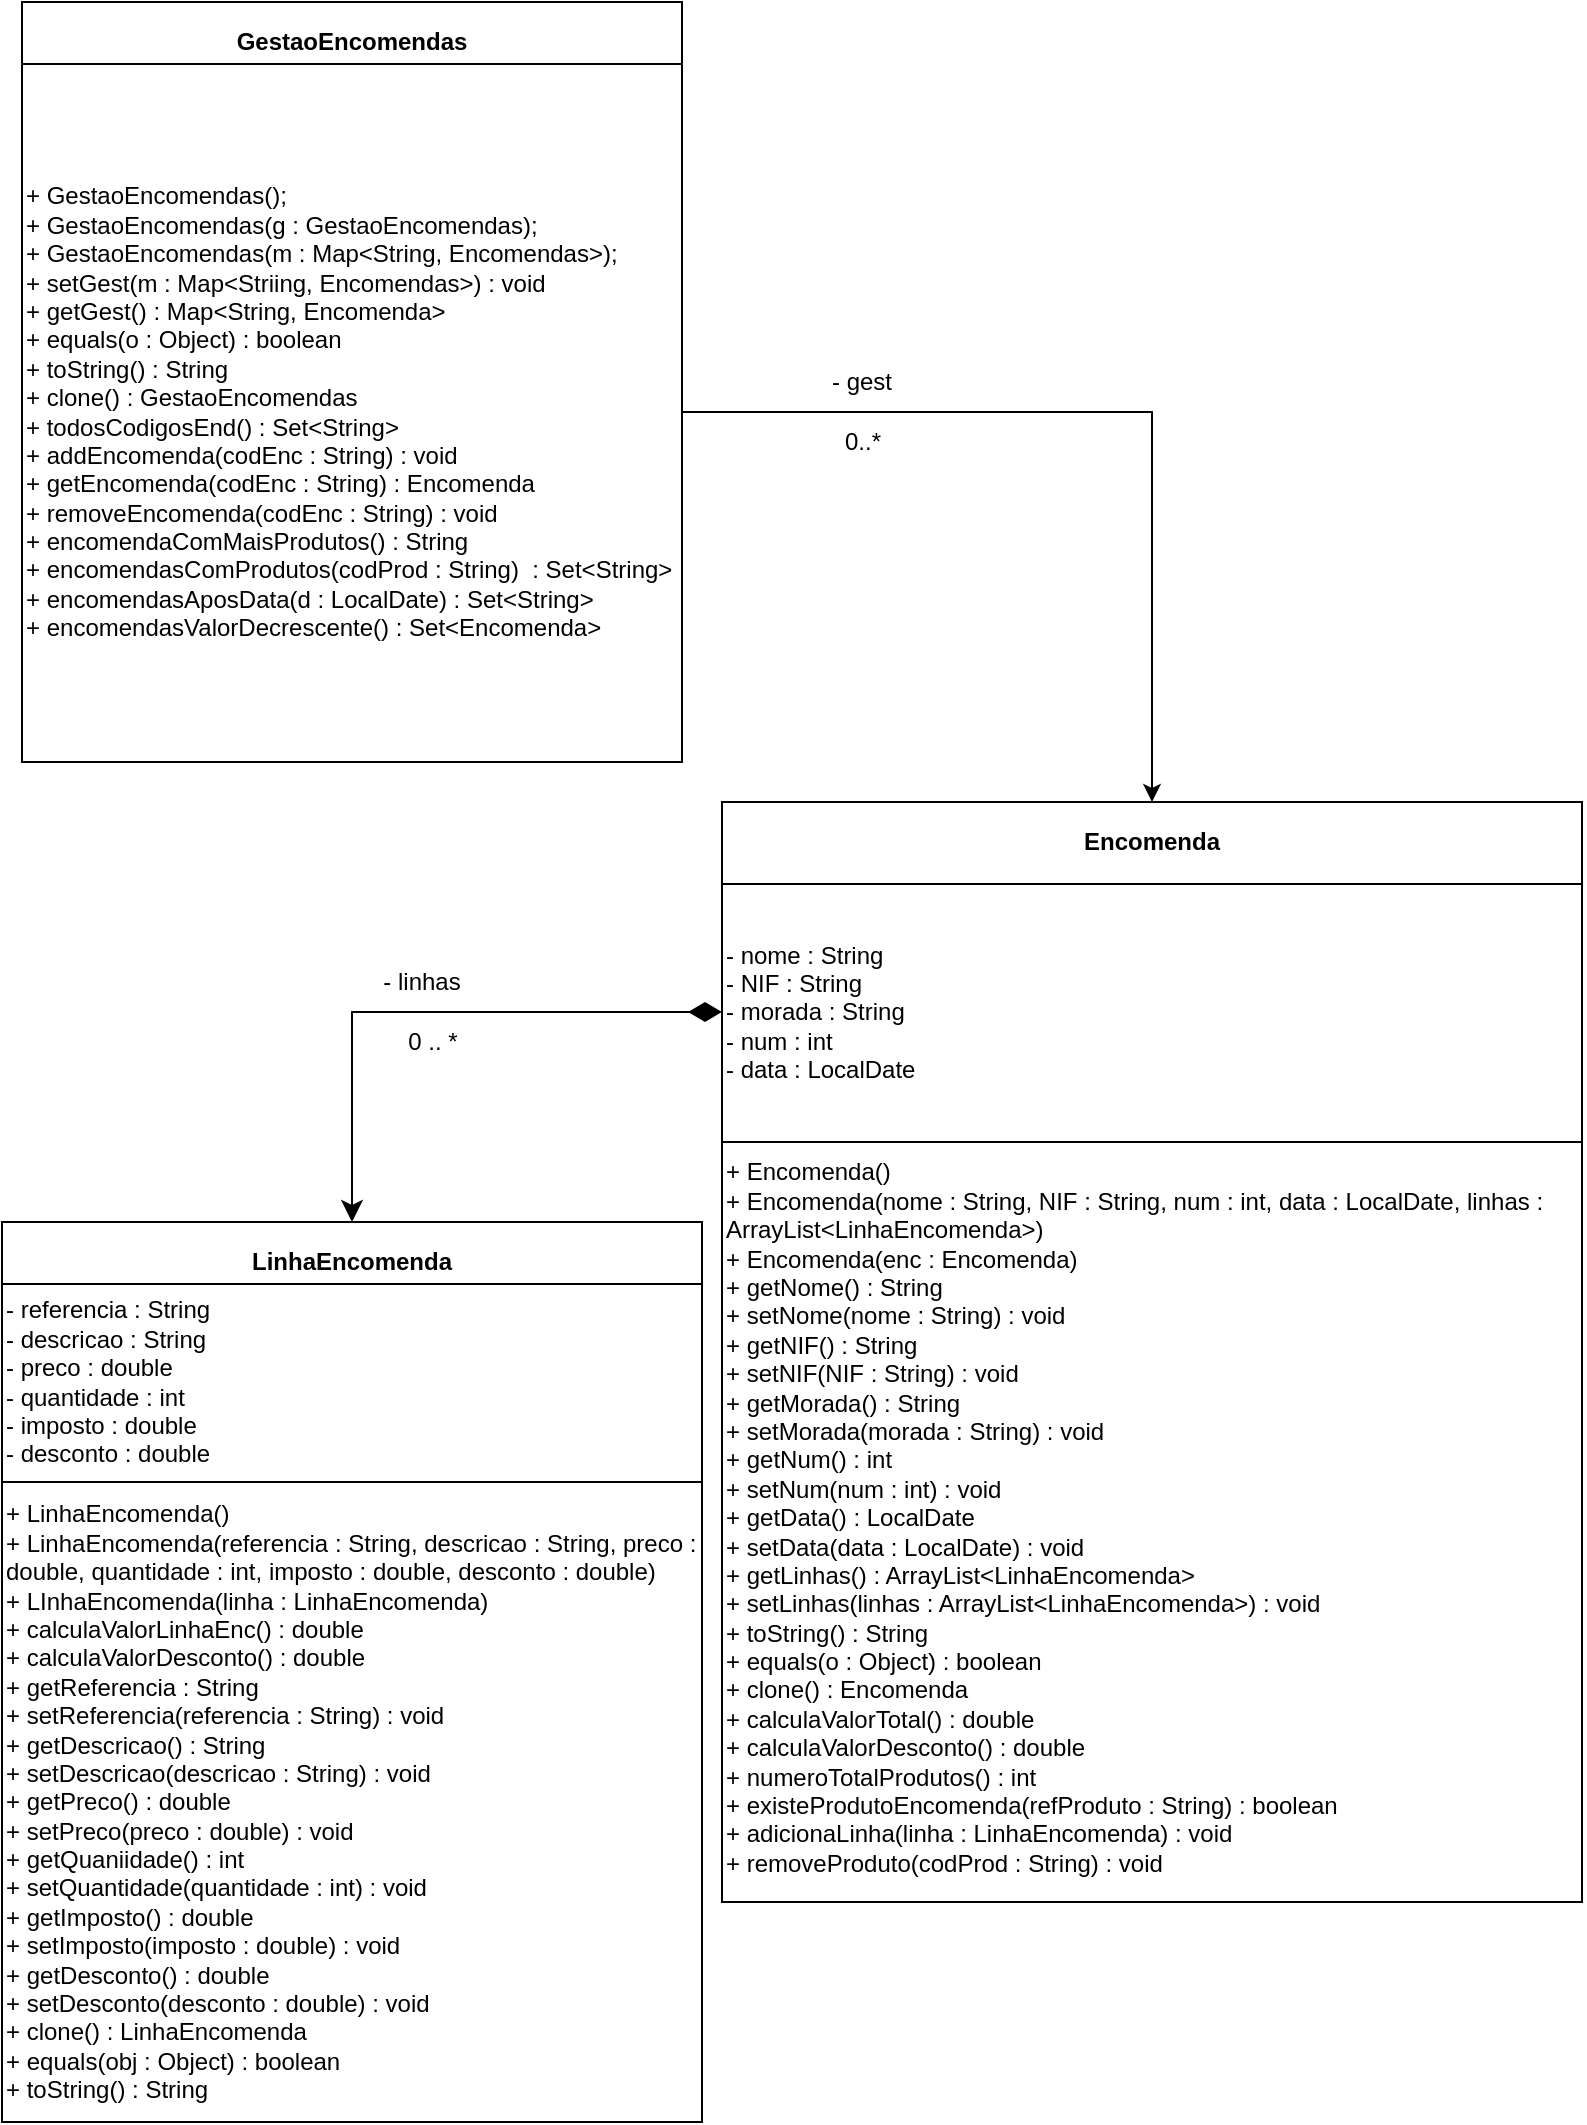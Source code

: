 <mxfile version="12.9.8"><diagram id="OhGJ9lejOHVIS8qMqcgg" name="Page-1"><mxGraphModel dx="854" dy="1534" grid="1" gridSize="10" guides="1" tooltips="1" connect="1" arrows="1" fold="1" page="1" pageScale="1" pageWidth="850" pageHeight="1100" math="0" shadow="0"><root><mxCell id="0"/><mxCell id="1" parent="0"/><mxCell id="GS9kY0kqESWE7VCQq51g-1" value="" style="shape=internalStorage;whiteSpace=wrap;html=1;backgroundOutline=1;dx=0;dy=31;" vertex="1" parent="1"><mxGeometry x="40" y="30" width="330" height="380" as="geometry"/></mxCell><mxCell id="GS9kY0kqESWE7VCQq51g-2" value="&lt;b&gt;GestaoEncomendas&lt;/b&gt;" style="text;html=1;strokeColor=none;fillColor=none;align=center;verticalAlign=middle;whiteSpace=wrap;rounded=0;" vertex="1" parent="1"><mxGeometry x="140" y="40" width="130" height="20" as="geometry"/></mxCell><mxCell id="GS9kY0kqESWE7VCQq51g-4" style="edgeStyle=orthogonalEdgeStyle;rounded=0;orthogonalLoop=1;jettySize=auto;html=1;entryX=0.5;entryY=0;entryDx=0;entryDy=0;" edge="1" parent="1" source="GS9kY0kqESWE7VCQq51g-3" target="GS9kY0kqESWE7VCQq51g-5"><mxGeometry relative="1" as="geometry"><mxPoint x="560" y="420.0" as="targetPoint"/></mxGeometry></mxCell><mxCell id="GS9kY0kqESWE7VCQq51g-3" value="&lt;div align=&quot;left&quot;&gt;+ GestaoEncomendas();&lt;/div&gt;&lt;div align=&quot;left&quot;&gt;+ GestaoEncomendas(g : GestaoEncomendas);&lt;/div&gt;&lt;div align=&quot;left&quot;&gt;+ GestaoEncomendas(m : Map&amp;lt;String, Encomendas&amp;gt;);&lt;/div&gt;&lt;div align=&quot;left&quot;&gt;+ setGest(m : Map&amp;lt;Striing, Encomendas&amp;gt;) : void&lt;/div&gt;&lt;div align=&quot;left&quot;&gt;+ getGest() : Map&amp;lt;String, Encomenda&amp;gt;&lt;/div&gt;&lt;div align=&quot;left&quot;&gt;+ equals(o : Object) : boolean&lt;/div&gt;&lt;div align=&quot;left&quot;&gt;+ toString() : String&lt;/div&gt;&lt;div align=&quot;left&quot;&gt;+ clone() : GestaoEncomendas&lt;/div&gt;&lt;div align=&quot;left&quot;&gt;+ todosCodigosEnd() : Set&amp;lt;String&amp;gt;&lt;/div&gt;&lt;div align=&quot;left&quot;&gt;+ addEncomenda(codEnc : String) : void&lt;/div&gt;&lt;div align=&quot;left&quot;&gt;+ getEncomenda(codEnc : String) : Encomenda&lt;/div&gt;&lt;div align=&quot;left&quot;&gt;+ removeEncomenda(codEnc : String) : void&lt;/div&gt;&lt;div align=&quot;left&quot;&gt;+ encomendaComMaisProdutos() : String&lt;/div&gt;&lt;div align=&quot;left&quot;&gt;+ encomendasComProdutos(codProd : String)&amp;nbsp; : Set&amp;lt;String&amp;gt;&lt;/div&gt;&lt;div align=&quot;left&quot;&gt;+ encomendasAposData(d : LocalDate) : Set&amp;lt;String&amp;gt;&lt;/div&gt;&lt;div align=&quot;left&quot;&gt;+ encomendasValorDecrescente() : Set&amp;lt;Encomenda&amp;gt;&lt;br&gt;&lt;/div&gt;" style="text;html=1;strokeColor=none;fillColor=none;align=left;verticalAlign=middle;whiteSpace=wrap;rounded=0;" vertex="1" parent="1"><mxGeometry x="40" y="60" width="330" height="350" as="geometry"/></mxCell><mxCell id="GS9kY0kqESWE7VCQq51g-5" value="" style="shape=internalStorage;whiteSpace=wrap;html=1;backgroundOutline=1;dx=0;dy=41;" vertex="1" parent="1"><mxGeometry x="390" y="430" width="430" height="550" as="geometry"/></mxCell><mxCell id="GS9kY0kqESWE7VCQq51g-6" value="" style="endArrow=none;html=1;" edge="1" parent="1" target="GS9kY0kqESWE7VCQq51g-5"><mxGeometry width="50" height="50" relative="1" as="geometry"><mxPoint x="390" y="600" as="sourcePoint"/><mxPoint x="440" y="550" as="targetPoint"/><Array as="points"><mxPoint x="820" y="600"/></Array></mxGeometry></mxCell><mxCell id="GS9kY0kqESWE7VCQq51g-7" value="&lt;b&gt;Encomenda&lt;/b&gt;" style="text;html=1;strokeColor=none;fillColor=none;align=center;verticalAlign=middle;whiteSpace=wrap;rounded=0;" vertex="1" parent="1"><mxGeometry x="560" y="430" width="90" height="40" as="geometry"/></mxCell><mxCell id="GS9kY0kqESWE7VCQq51g-19" style="edgeStyle=orthogonalEdgeStyle;rounded=0;orthogonalLoop=1;jettySize=auto;html=1;startArrow=diamondThin;startFill=1;endSize=8;startSize=14;" edge="1" parent="1" source="GS9kY0kqESWE7VCQq51g-8" target="GS9kY0kqESWE7VCQq51g-16"><mxGeometry relative="1" as="geometry"/></mxCell><mxCell id="GS9kY0kqESWE7VCQq51g-8" value="&lt;div&gt;- nome : String&lt;/div&gt;&lt;div&gt;- NIF : String&lt;/div&gt;&lt;div&gt;- morada : String&lt;/div&gt;&lt;div&gt;- num : int&lt;/div&gt;&lt;div&gt;- data : LocalDate&lt;/div&gt;" style="text;html=1;strokeColor=none;fillColor=none;align=left;verticalAlign=middle;whiteSpace=wrap;rounded=0;" vertex="1" parent="1"><mxGeometry x="390" y="470" width="430" height="130" as="geometry"/></mxCell><mxCell id="GS9kY0kqESWE7VCQq51g-9" value="&lt;div&gt;+ Encomenda()&lt;/div&gt;&lt;div&gt;+ Encomenda(nome : String, NIF : String, num : int, data : LocalDate, linhas : ArrayList&amp;lt;LinhaEncomenda&amp;gt;)&lt;/div&gt;&lt;div&gt;+ Encomenda(enc : Encomenda)&lt;/div&gt;&lt;div&gt;+ getNome() : String&lt;/div&gt;&lt;div&gt;+ setNome(nome : String) : void&lt;/div&gt;&lt;div&gt;+ getNIF() : String&lt;/div&gt;&lt;div&gt;+ setNIF(NIF : String) : void&lt;/div&gt;&lt;div&gt;+ getMorada() : String&lt;/div&gt;&lt;div&gt;+ setMorada(morada : String) : void&lt;/div&gt;&lt;div&gt;+ getNum() : int&lt;/div&gt;&lt;div&gt;+ setNum(num : int) : void&lt;/div&gt;&lt;div&gt;+ getData() : LocalDate&lt;/div&gt;&lt;div&gt;+ setData(data : LocalDate) : void&lt;/div&gt;&lt;div&gt;+ getLinhas() : ArrayList&amp;lt;LinhaEncomenda&amp;gt;&lt;/div&gt;&lt;div&gt;+ setLinhas(linhas : ArrayList&amp;lt;LinhaEncomenda&amp;gt;) : void&lt;/div&gt;&lt;div&gt;+ toString() : String&lt;/div&gt;&lt;div&gt;+ equals(o : Object) : boolean&lt;br&gt;+ clone() : Encomenda&lt;br&gt;+ calculaValorTotal() : double&lt;br&gt;+ calculaValorDesconto() : double&lt;/div&gt;&lt;div&gt;+ numeroTotalProdutos() : int&lt;br&gt;+ existeProdutoEncomenda(refProduto : String) : boolean&lt;/div&gt;&lt;div&gt;+ adicionaLinha(linha : LinhaEncomenda) : void&lt;/div&gt;&lt;div&gt;+ removeProduto(codProd : String) : void&lt;br&gt;&lt;/div&gt;&lt;div&gt;&lt;br&gt;&lt;/div&gt;" style="text;html=1;strokeColor=none;fillColor=none;align=left;verticalAlign=middle;whiteSpace=wrap;rounded=0;" vertex="1" parent="1"><mxGeometry x="390" y="600" width="430" height="390" as="geometry"/></mxCell><mxCell id="GS9kY0kqESWE7VCQq51g-16" value="" style="shape=internalStorage;whiteSpace=wrap;html=1;backgroundOutline=1;dx=0;dy=31;" vertex="1" parent="1"><mxGeometry x="30" y="640" width="350" height="450" as="geometry"/></mxCell><mxCell id="GS9kY0kqESWE7VCQq51g-20" value="&lt;b&gt;LinhaEncomenda&lt;/b&gt;" style="text;html=1;strokeColor=none;fillColor=none;align=center;verticalAlign=middle;whiteSpace=wrap;rounded=0;" vertex="1" parent="1"><mxGeometry x="185" y="650" width="40" height="20" as="geometry"/></mxCell><mxCell id="GS9kY0kqESWE7VCQq51g-23" value="" style="endArrow=none;html=1;exitX=0;exitY=1;exitDx=0;exitDy=0;entryX=1;entryY=1;entryDx=0;entryDy=0;" edge="1" parent="1" source="GS9kY0kqESWE7VCQq51g-24" target="GS9kY0kqESWE7VCQq51g-24"><mxGeometry width="50" height="50" relative="1" as="geometry"><mxPoint x="27" y="800" as="sourcePoint"/><mxPoint x="342" y="800" as="targetPoint"/></mxGeometry></mxCell><mxCell id="GS9kY0kqESWE7VCQq51g-24" value="&lt;div&gt;- referencia : String&lt;/div&gt;&lt;div&gt;- descricao : String&lt;/div&gt;&lt;div&gt;- preco : double&lt;/div&gt;&lt;div&gt;- quantidade : int&lt;/div&gt;&lt;div&gt;- imposto : double&lt;/div&gt;&lt;div&gt;- desconto : double&lt;br&gt;&lt;/div&gt;" style="text;html=1;strokeColor=none;fillColor=none;align=left;verticalAlign=middle;whiteSpace=wrap;rounded=0;" vertex="1" parent="1"><mxGeometry x="30" y="670" width="350" height="100" as="geometry"/></mxCell><mxCell id="GS9kY0kqESWE7VCQq51g-25" value="&lt;div align=&quot;left&quot;&gt;+ LinhaEncomenda()&lt;/div&gt;&lt;div align=&quot;left&quot;&gt;+ LinhaEncomenda(referencia : String, descricao : String, preco : double, quantidade : int, imposto : double, desconto : double) &lt;br&gt;&lt;/div&gt;&lt;div align=&quot;left&quot;&gt;+ LInhaEncomenda(linha : LinhaEncomenda)&lt;/div&gt;&lt;div align=&quot;left&quot;&gt;+ calculaValorLinhaEnc() : double&lt;/div&gt;&lt;div align=&quot;left&quot;&gt;+ calculaValorDesconto() : double&lt;/div&gt;&lt;div align=&quot;left&quot;&gt;+ getReferencia : String&lt;/div&gt;&lt;div align=&quot;left&quot;&gt;+ setReferencia(referencia : String) : void&lt;/div&gt;&lt;div align=&quot;left&quot;&gt;+ getDescricao() : String&lt;/div&gt;&lt;div align=&quot;left&quot;&gt;+ setDescricao(descricao : String) : void&lt;/div&gt;&lt;div align=&quot;left&quot;&gt;+ getPreco() : double&lt;/div&gt;&lt;div align=&quot;left&quot;&gt;+ setPreco(preco : double) : void&lt;/div&gt;&lt;div align=&quot;left&quot;&gt;+ getQuaniidade() : int&lt;/div&gt;&lt;div align=&quot;left&quot;&gt;+ setQuantidade(quantidade : int) : void&lt;/div&gt;&lt;div align=&quot;left&quot;&gt;+ getImposto() : double&lt;/div&gt;&lt;div align=&quot;left&quot;&gt;+ setImposto(imposto : double) : void&lt;/div&gt;&lt;div align=&quot;left&quot;&gt;+ getDesconto() : double&lt;/div&gt;&lt;div align=&quot;left&quot;&gt;+ setDesconto(desconto : double) : void&lt;/div&gt;&lt;div align=&quot;left&quot;&gt;+ clone() : LinhaEncomenda&lt;/div&gt;&lt;div align=&quot;left&quot;&gt;+ equals(obj : Object) : boolean&lt;br&gt;+ toString() : String&lt;br&gt;&lt;/div&gt;" style="text;html=1;strokeColor=none;fillColor=none;align=left;verticalAlign=middle;whiteSpace=wrap;rounded=0;" vertex="1" parent="1"><mxGeometry x="30" y="800" width="350" height="260" as="geometry"/></mxCell><mxCell id="GS9kY0kqESWE7VCQq51g-26" value="- linhas" style="text;html=1;strokeColor=none;fillColor=none;align=center;verticalAlign=middle;whiteSpace=wrap;rounded=0;" vertex="1" parent="1"><mxGeometry x="210" y="510" width="60" height="20" as="geometry"/></mxCell><mxCell id="GS9kY0kqESWE7VCQq51g-28" value="0 .. *" style="text;html=1;align=center;verticalAlign=middle;resizable=0;points=[];autosize=1;" vertex="1" parent="1"><mxGeometry x="225" y="540" width="40" height="20" as="geometry"/></mxCell><mxCell id="GS9kY0kqESWE7VCQq51g-30" value="- gest" style="text;html=1;strokeColor=none;fillColor=none;align=center;verticalAlign=middle;whiteSpace=wrap;rounded=0;" vertex="1" parent="1"><mxGeometry x="440" y="210" width="40" height="20" as="geometry"/></mxCell><mxCell id="GS9kY0kqESWE7VCQq51g-34" value="0..*" style="text;html=1;align=center;verticalAlign=middle;resizable=0;points=[];autosize=1;" vertex="1" parent="1"><mxGeometry x="445" y="240" width="30" height="20" as="geometry"/></mxCell></root></mxGraphModel></diagram></mxfile>